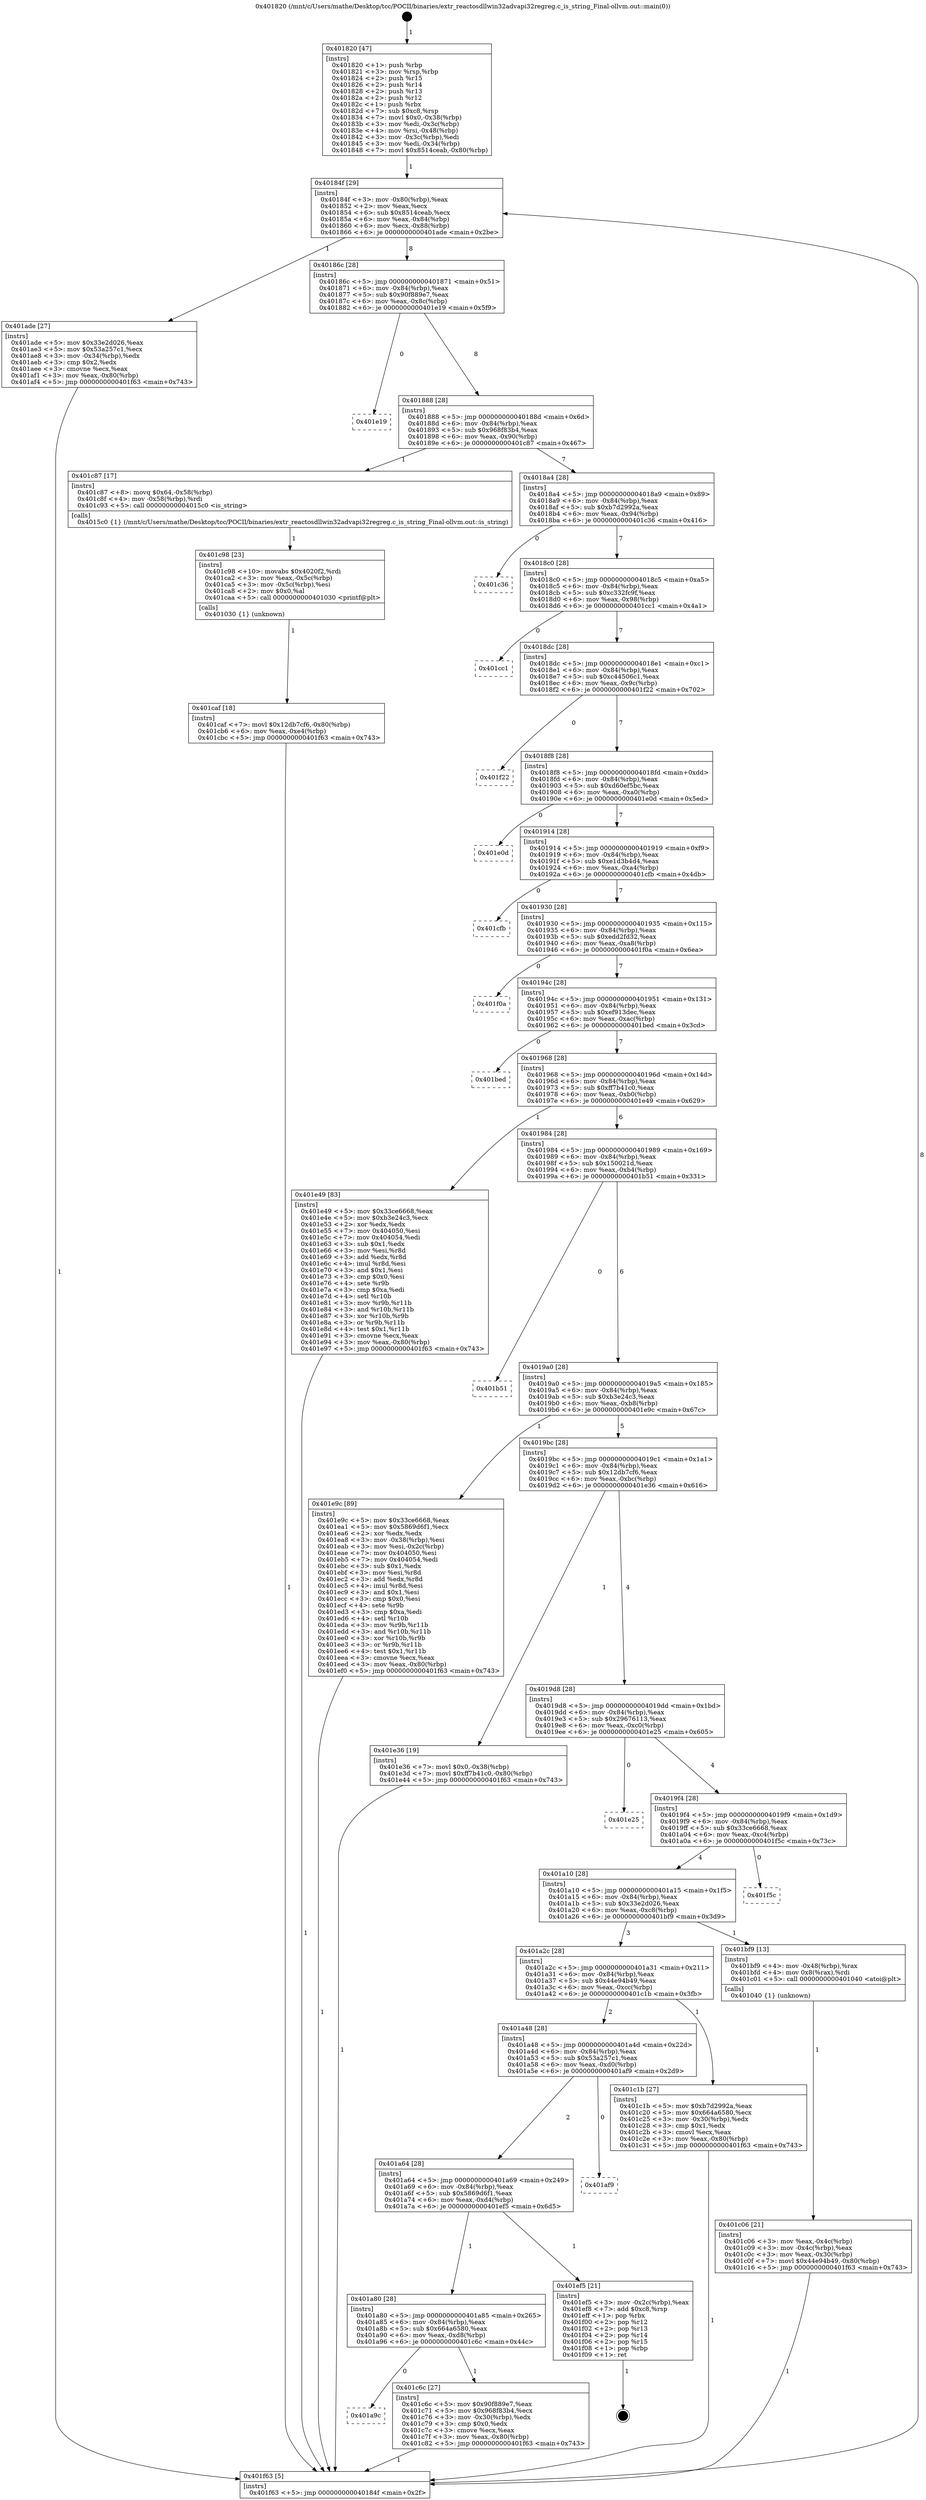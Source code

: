 digraph "0x401820" {
  label = "0x401820 (/mnt/c/Users/mathe/Desktop/tcc/POCII/binaries/extr_reactosdllwin32advapi32regreg.c_is_string_Final-ollvm.out::main(0))"
  labelloc = "t"
  node[shape=record]

  Entry [label="",width=0.3,height=0.3,shape=circle,fillcolor=black,style=filled]
  "0x40184f" [label="{
     0x40184f [29]\l
     | [instrs]\l
     &nbsp;&nbsp;0x40184f \<+3\>: mov -0x80(%rbp),%eax\l
     &nbsp;&nbsp;0x401852 \<+2\>: mov %eax,%ecx\l
     &nbsp;&nbsp;0x401854 \<+6\>: sub $0x8514ceab,%ecx\l
     &nbsp;&nbsp;0x40185a \<+6\>: mov %eax,-0x84(%rbp)\l
     &nbsp;&nbsp;0x401860 \<+6\>: mov %ecx,-0x88(%rbp)\l
     &nbsp;&nbsp;0x401866 \<+6\>: je 0000000000401ade \<main+0x2be\>\l
  }"]
  "0x401ade" [label="{
     0x401ade [27]\l
     | [instrs]\l
     &nbsp;&nbsp;0x401ade \<+5\>: mov $0x33e2d026,%eax\l
     &nbsp;&nbsp;0x401ae3 \<+5\>: mov $0x53a257c1,%ecx\l
     &nbsp;&nbsp;0x401ae8 \<+3\>: mov -0x34(%rbp),%edx\l
     &nbsp;&nbsp;0x401aeb \<+3\>: cmp $0x2,%edx\l
     &nbsp;&nbsp;0x401aee \<+3\>: cmovne %ecx,%eax\l
     &nbsp;&nbsp;0x401af1 \<+3\>: mov %eax,-0x80(%rbp)\l
     &nbsp;&nbsp;0x401af4 \<+5\>: jmp 0000000000401f63 \<main+0x743\>\l
  }"]
  "0x40186c" [label="{
     0x40186c [28]\l
     | [instrs]\l
     &nbsp;&nbsp;0x40186c \<+5\>: jmp 0000000000401871 \<main+0x51\>\l
     &nbsp;&nbsp;0x401871 \<+6\>: mov -0x84(%rbp),%eax\l
     &nbsp;&nbsp;0x401877 \<+5\>: sub $0x90f889e7,%eax\l
     &nbsp;&nbsp;0x40187c \<+6\>: mov %eax,-0x8c(%rbp)\l
     &nbsp;&nbsp;0x401882 \<+6\>: je 0000000000401e19 \<main+0x5f9\>\l
  }"]
  "0x401f63" [label="{
     0x401f63 [5]\l
     | [instrs]\l
     &nbsp;&nbsp;0x401f63 \<+5\>: jmp 000000000040184f \<main+0x2f\>\l
  }"]
  "0x401820" [label="{
     0x401820 [47]\l
     | [instrs]\l
     &nbsp;&nbsp;0x401820 \<+1\>: push %rbp\l
     &nbsp;&nbsp;0x401821 \<+3\>: mov %rsp,%rbp\l
     &nbsp;&nbsp;0x401824 \<+2\>: push %r15\l
     &nbsp;&nbsp;0x401826 \<+2\>: push %r14\l
     &nbsp;&nbsp;0x401828 \<+2\>: push %r13\l
     &nbsp;&nbsp;0x40182a \<+2\>: push %r12\l
     &nbsp;&nbsp;0x40182c \<+1\>: push %rbx\l
     &nbsp;&nbsp;0x40182d \<+7\>: sub $0xc8,%rsp\l
     &nbsp;&nbsp;0x401834 \<+7\>: movl $0x0,-0x38(%rbp)\l
     &nbsp;&nbsp;0x40183b \<+3\>: mov %edi,-0x3c(%rbp)\l
     &nbsp;&nbsp;0x40183e \<+4\>: mov %rsi,-0x48(%rbp)\l
     &nbsp;&nbsp;0x401842 \<+3\>: mov -0x3c(%rbp),%edi\l
     &nbsp;&nbsp;0x401845 \<+3\>: mov %edi,-0x34(%rbp)\l
     &nbsp;&nbsp;0x401848 \<+7\>: movl $0x8514ceab,-0x80(%rbp)\l
  }"]
  Exit [label="",width=0.3,height=0.3,shape=circle,fillcolor=black,style=filled,peripheries=2]
  "0x401e19" [label="{
     0x401e19\l
  }", style=dashed]
  "0x401888" [label="{
     0x401888 [28]\l
     | [instrs]\l
     &nbsp;&nbsp;0x401888 \<+5\>: jmp 000000000040188d \<main+0x6d\>\l
     &nbsp;&nbsp;0x40188d \<+6\>: mov -0x84(%rbp),%eax\l
     &nbsp;&nbsp;0x401893 \<+5\>: sub $0x968f83b4,%eax\l
     &nbsp;&nbsp;0x401898 \<+6\>: mov %eax,-0x90(%rbp)\l
     &nbsp;&nbsp;0x40189e \<+6\>: je 0000000000401c87 \<main+0x467\>\l
  }"]
  "0x401caf" [label="{
     0x401caf [18]\l
     | [instrs]\l
     &nbsp;&nbsp;0x401caf \<+7\>: movl $0x12db7cf6,-0x80(%rbp)\l
     &nbsp;&nbsp;0x401cb6 \<+6\>: mov %eax,-0xe4(%rbp)\l
     &nbsp;&nbsp;0x401cbc \<+5\>: jmp 0000000000401f63 \<main+0x743\>\l
  }"]
  "0x401c87" [label="{
     0x401c87 [17]\l
     | [instrs]\l
     &nbsp;&nbsp;0x401c87 \<+8\>: movq $0x64,-0x58(%rbp)\l
     &nbsp;&nbsp;0x401c8f \<+4\>: mov -0x58(%rbp),%rdi\l
     &nbsp;&nbsp;0x401c93 \<+5\>: call 00000000004015c0 \<is_string\>\l
     | [calls]\l
     &nbsp;&nbsp;0x4015c0 \{1\} (/mnt/c/Users/mathe/Desktop/tcc/POCII/binaries/extr_reactosdllwin32advapi32regreg.c_is_string_Final-ollvm.out::is_string)\l
  }"]
  "0x4018a4" [label="{
     0x4018a4 [28]\l
     | [instrs]\l
     &nbsp;&nbsp;0x4018a4 \<+5\>: jmp 00000000004018a9 \<main+0x89\>\l
     &nbsp;&nbsp;0x4018a9 \<+6\>: mov -0x84(%rbp),%eax\l
     &nbsp;&nbsp;0x4018af \<+5\>: sub $0xb7d2992a,%eax\l
     &nbsp;&nbsp;0x4018b4 \<+6\>: mov %eax,-0x94(%rbp)\l
     &nbsp;&nbsp;0x4018ba \<+6\>: je 0000000000401c36 \<main+0x416\>\l
  }"]
  "0x401c98" [label="{
     0x401c98 [23]\l
     | [instrs]\l
     &nbsp;&nbsp;0x401c98 \<+10\>: movabs $0x4020f2,%rdi\l
     &nbsp;&nbsp;0x401ca2 \<+3\>: mov %eax,-0x5c(%rbp)\l
     &nbsp;&nbsp;0x401ca5 \<+3\>: mov -0x5c(%rbp),%esi\l
     &nbsp;&nbsp;0x401ca8 \<+2\>: mov $0x0,%al\l
     &nbsp;&nbsp;0x401caa \<+5\>: call 0000000000401030 \<printf@plt\>\l
     | [calls]\l
     &nbsp;&nbsp;0x401030 \{1\} (unknown)\l
  }"]
  "0x401c36" [label="{
     0x401c36\l
  }", style=dashed]
  "0x4018c0" [label="{
     0x4018c0 [28]\l
     | [instrs]\l
     &nbsp;&nbsp;0x4018c0 \<+5\>: jmp 00000000004018c5 \<main+0xa5\>\l
     &nbsp;&nbsp;0x4018c5 \<+6\>: mov -0x84(%rbp),%eax\l
     &nbsp;&nbsp;0x4018cb \<+5\>: sub $0xc332fc9f,%eax\l
     &nbsp;&nbsp;0x4018d0 \<+6\>: mov %eax,-0x98(%rbp)\l
     &nbsp;&nbsp;0x4018d6 \<+6\>: je 0000000000401cc1 \<main+0x4a1\>\l
  }"]
  "0x401a9c" [label="{
     0x401a9c\l
  }", style=dashed]
  "0x401cc1" [label="{
     0x401cc1\l
  }", style=dashed]
  "0x4018dc" [label="{
     0x4018dc [28]\l
     | [instrs]\l
     &nbsp;&nbsp;0x4018dc \<+5\>: jmp 00000000004018e1 \<main+0xc1\>\l
     &nbsp;&nbsp;0x4018e1 \<+6\>: mov -0x84(%rbp),%eax\l
     &nbsp;&nbsp;0x4018e7 \<+5\>: sub $0xc44506c1,%eax\l
     &nbsp;&nbsp;0x4018ec \<+6\>: mov %eax,-0x9c(%rbp)\l
     &nbsp;&nbsp;0x4018f2 \<+6\>: je 0000000000401f22 \<main+0x702\>\l
  }"]
  "0x401c6c" [label="{
     0x401c6c [27]\l
     | [instrs]\l
     &nbsp;&nbsp;0x401c6c \<+5\>: mov $0x90f889e7,%eax\l
     &nbsp;&nbsp;0x401c71 \<+5\>: mov $0x968f83b4,%ecx\l
     &nbsp;&nbsp;0x401c76 \<+3\>: mov -0x30(%rbp),%edx\l
     &nbsp;&nbsp;0x401c79 \<+3\>: cmp $0x0,%edx\l
     &nbsp;&nbsp;0x401c7c \<+3\>: cmove %ecx,%eax\l
     &nbsp;&nbsp;0x401c7f \<+3\>: mov %eax,-0x80(%rbp)\l
     &nbsp;&nbsp;0x401c82 \<+5\>: jmp 0000000000401f63 \<main+0x743\>\l
  }"]
  "0x401f22" [label="{
     0x401f22\l
  }", style=dashed]
  "0x4018f8" [label="{
     0x4018f8 [28]\l
     | [instrs]\l
     &nbsp;&nbsp;0x4018f8 \<+5\>: jmp 00000000004018fd \<main+0xdd\>\l
     &nbsp;&nbsp;0x4018fd \<+6\>: mov -0x84(%rbp),%eax\l
     &nbsp;&nbsp;0x401903 \<+5\>: sub $0xd60ef5bc,%eax\l
     &nbsp;&nbsp;0x401908 \<+6\>: mov %eax,-0xa0(%rbp)\l
     &nbsp;&nbsp;0x40190e \<+6\>: je 0000000000401e0d \<main+0x5ed\>\l
  }"]
  "0x401a80" [label="{
     0x401a80 [28]\l
     | [instrs]\l
     &nbsp;&nbsp;0x401a80 \<+5\>: jmp 0000000000401a85 \<main+0x265\>\l
     &nbsp;&nbsp;0x401a85 \<+6\>: mov -0x84(%rbp),%eax\l
     &nbsp;&nbsp;0x401a8b \<+5\>: sub $0x664a6580,%eax\l
     &nbsp;&nbsp;0x401a90 \<+6\>: mov %eax,-0xd8(%rbp)\l
     &nbsp;&nbsp;0x401a96 \<+6\>: je 0000000000401c6c \<main+0x44c\>\l
  }"]
  "0x401e0d" [label="{
     0x401e0d\l
  }", style=dashed]
  "0x401914" [label="{
     0x401914 [28]\l
     | [instrs]\l
     &nbsp;&nbsp;0x401914 \<+5\>: jmp 0000000000401919 \<main+0xf9\>\l
     &nbsp;&nbsp;0x401919 \<+6\>: mov -0x84(%rbp),%eax\l
     &nbsp;&nbsp;0x40191f \<+5\>: sub $0xe1d3b4d4,%eax\l
     &nbsp;&nbsp;0x401924 \<+6\>: mov %eax,-0xa4(%rbp)\l
     &nbsp;&nbsp;0x40192a \<+6\>: je 0000000000401cfb \<main+0x4db\>\l
  }"]
  "0x401ef5" [label="{
     0x401ef5 [21]\l
     | [instrs]\l
     &nbsp;&nbsp;0x401ef5 \<+3\>: mov -0x2c(%rbp),%eax\l
     &nbsp;&nbsp;0x401ef8 \<+7\>: add $0xc8,%rsp\l
     &nbsp;&nbsp;0x401eff \<+1\>: pop %rbx\l
     &nbsp;&nbsp;0x401f00 \<+2\>: pop %r12\l
     &nbsp;&nbsp;0x401f02 \<+2\>: pop %r13\l
     &nbsp;&nbsp;0x401f04 \<+2\>: pop %r14\l
     &nbsp;&nbsp;0x401f06 \<+2\>: pop %r15\l
     &nbsp;&nbsp;0x401f08 \<+1\>: pop %rbp\l
     &nbsp;&nbsp;0x401f09 \<+1\>: ret\l
  }"]
  "0x401cfb" [label="{
     0x401cfb\l
  }", style=dashed]
  "0x401930" [label="{
     0x401930 [28]\l
     | [instrs]\l
     &nbsp;&nbsp;0x401930 \<+5\>: jmp 0000000000401935 \<main+0x115\>\l
     &nbsp;&nbsp;0x401935 \<+6\>: mov -0x84(%rbp),%eax\l
     &nbsp;&nbsp;0x40193b \<+5\>: sub $0xedd2fd32,%eax\l
     &nbsp;&nbsp;0x401940 \<+6\>: mov %eax,-0xa8(%rbp)\l
     &nbsp;&nbsp;0x401946 \<+6\>: je 0000000000401f0a \<main+0x6ea\>\l
  }"]
  "0x401a64" [label="{
     0x401a64 [28]\l
     | [instrs]\l
     &nbsp;&nbsp;0x401a64 \<+5\>: jmp 0000000000401a69 \<main+0x249\>\l
     &nbsp;&nbsp;0x401a69 \<+6\>: mov -0x84(%rbp),%eax\l
     &nbsp;&nbsp;0x401a6f \<+5\>: sub $0x5869d6f1,%eax\l
     &nbsp;&nbsp;0x401a74 \<+6\>: mov %eax,-0xd4(%rbp)\l
     &nbsp;&nbsp;0x401a7a \<+6\>: je 0000000000401ef5 \<main+0x6d5\>\l
  }"]
  "0x401f0a" [label="{
     0x401f0a\l
  }", style=dashed]
  "0x40194c" [label="{
     0x40194c [28]\l
     | [instrs]\l
     &nbsp;&nbsp;0x40194c \<+5\>: jmp 0000000000401951 \<main+0x131\>\l
     &nbsp;&nbsp;0x401951 \<+6\>: mov -0x84(%rbp),%eax\l
     &nbsp;&nbsp;0x401957 \<+5\>: sub $0xef913dec,%eax\l
     &nbsp;&nbsp;0x40195c \<+6\>: mov %eax,-0xac(%rbp)\l
     &nbsp;&nbsp;0x401962 \<+6\>: je 0000000000401bed \<main+0x3cd\>\l
  }"]
  "0x401af9" [label="{
     0x401af9\l
  }", style=dashed]
  "0x401bed" [label="{
     0x401bed\l
  }", style=dashed]
  "0x401968" [label="{
     0x401968 [28]\l
     | [instrs]\l
     &nbsp;&nbsp;0x401968 \<+5\>: jmp 000000000040196d \<main+0x14d\>\l
     &nbsp;&nbsp;0x40196d \<+6\>: mov -0x84(%rbp),%eax\l
     &nbsp;&nbsp;0x401973 \<+5\>: sub $0xff7b41c0,%eax\l
     &nbsp;&nbsp;0x401978 \<+6\>: mov %eax,-0xb0(%rbp)\l
     &nbsp;&nbsp;0x40197e \<+6\>: je 0000000000401e49 \<main+0x629\>\l
  }"]
  "0x401a48" [label="{
     0x401a48 [28]\l
     | [instrs]\l
     &nbsp;&nbsp;0x401a48 \<+5\>: jmp 0000000000401a4d \<main+0x22d\>\l
     &nbsp;&nbsp;0x401a4d \<+6\>: mov -0x84(%rbp),%eax\l
     &nbsp;&nbsp;0x401a53 \<+5\>: sub $0x53a257c1,%eax\l
     &nbsp;&nbsp;0x401a58 \<+6\>: mov %eax,-0xd0(%rbp)\l
     &nbsp;&nbsp;0x401a5e \<+6\>: je 0000000000401af9 \<main+0x2d9\>\l
  }"]
  "0x401e49" [label="{
     0x401e49 [83]\l
     | [instrs]\l
     &nbsp;&nbsp;0x401e49 \<+5\>: mov $0x33ce6668,%eax\l
     &nbsp;&nbsp;0x401e4e \<+5\>: mov $0xb3e24c3,%ecx\l
     &nbsp;&nbsp;0x401e53 \<+2\>: xor %edx,%edx\l
     &nbsp;&nbsp;0x401e55 \<+7\>: mov 0x404050,%esi\l
     &nbsp;&nbsp;0x401e5c \<+7\>: mov 0x404054,%edi\l
     &nbsp;&nbsp;0x401e63 \<+3\>: sub $0x1,%edx\l
     &nbsp;&nbsp;0x401e66 \<+3\>: mov %esi,%r8d\l
     &nbsp;&nbsp;0x401e69 \<+3\>: add %edx,%r8d\l
     &nbsp;&nbsp;0x401e6c \<+4\>: imul %r8d,%esi\l
     &nbsp;&nbsp;0x401e70 \<+3\>: and $0x1,%esi\l
     &nbsp;&nbsp;0x401e73 \<+3\>: cmp $0x0,%esi\l
     &nbsp;&nbsp;0x401e76 \<+4\>: sete %r9b\l
     &nbsp;&nbsp;0x401e7a \<+3\>: cmp $0xa,%edi\l
     &nbsp;&nbsp;0x401e7d \<+4\>: setl %r10b\l
     &nbsp;&nbsp;0x401e81 \<+3\>: mov %r9b,%r11b\l
     &nbsp;&nbsp;0x401e84 \<+3\>: and %r10b,%r11b\l
     &nbsp;&nbsp;0x401e87 \<+3\>: xor %r10b,%r9b\l
     &nbsp;&nbsp;0x401e8a \<+3\>: or %r9b,%r11b\l
     &nbsp;&nbsp;0x401e8d \<+4\>: test $0x1,%r11b\l
     &nbsp;&nbsp;0x401e91 \<+3\>: cmovne %ecx,%eax\l
     &nbsp;&nbsp;0x401e94 \<+3\>: mov %eax,-0x80(%rbp)\l
     &nbsp;&nbsp;0x401e97 \<+5\>: jmp 0000000000401f63 \<main+0x743\>\l
  }"]
  "0x401984" [label="{
     0x401984 [28]\l
     | [instrs]\l
     &nbsp;&nbsp;0x401984 \<+5\>: jmp 0000000000401989 \<main+0x169\>\l
     &nbsp;&nbsp;0x401989 \<+6\>: mov -0x84(%rbp),%eax\l
     &nbsp;&nbsp;0x40198f \<+5\>: sub $0x150021d,%eax\l
     &nbsp;&nbsp;0x401994 \<+6\>: mov %eax,-0xb4(%rbp)\l
     &nbsp;&nbsp;0x40199a \<+6\>: je 0000000000401b51 \<main+0x331\>\l
  }"]
  "0x401c1b" [label="{
     0x401c1b [27]\l
     | [instrs]\l
     &nbsp;&nbsp;0x401c1b \<+5\>: mov $0xb7d2992a,%eax\l
     &nbsp;&nbsp;0x401c20 \<+5\>: mov $0x664a6580,%ecx\l
     &nbsp;&nbsp;0x401c25 \<+3\>: mov -0x30(%rbp),%edx\l
     &nbsp;&nbsp;0x401c28 \<+3\>: cmp $0x1,%edx\l
     &nbsp;&nbsp;0x401c2b \<+3\>: cmovl %ecx,%eax\l
     &nbsp;&nbsp;0x401c2e \<+3\>: mov %eax,-0x80(%rbp)\l
     &nbsp;&nbsp;0x401c31 \<+5\>: jmp 0000000000401f63 \<main+0x743\>\l
  }"]
  "0x401b51" [label="{
     0x401b51\l
  }", style=dashed]
  "0x4019a0" [label="{
     0x4019a0 [28]\l
     | [instrs]\l
     &nbsp;&nbsp;0x4019a0 \<+5\>: jmp 00000000004019a5 \<main+0x185\>\l
     &nbsp;&nbsp;0x4019a5 \<+6\>: mov -0x84(%rbp),%eax\l
     &nbsp;&nbsp;0x4019ab \<+5\>: sub $0xb3e24c3,%eax\l
     &nbsp;&nbsp;0x4019b0 \<+6\>: mov %eax,-0xb8(%rbp)\l
     &nbsp;&nbsp;0x4019b6 \<+6\>: je 0000000000401e9c \<main+0x67c\>\l
  }"]
  "0x401c06" [label="{
     0x401c06 [21]\l
     | [instrs]\l
     &nbsp;&nbsp;0x401c06 \<+3\>: mov %eax,-0x4c(%rbp)\l
     &nbsp;&nbsp;0x401c09 \<+3\>: mov -0x4c(%rbp),%eax\l
     &nbsp;&nbsp;0x401c0c \<+3\>: mov %eax,-0x30(%rbp)\l
     &nbsp;&nbsp;0x401c0f \<+7\>: movl $0x44e94b49,-0x80(%rbp)\l
     &nbsp;&nbsp;0x401c16 \<+5\>: jmp 0000000000401f63 \<main+0x743\>\l
  }"]
  "0x401e9c" [label="{
     0x401e9c [89]\l
     | [instrs]\l
     &nbsp;&nbsp;0x401e9c \<+5\>: mov $0x33ce6668,%eax\l
     &nbsp;&nbsp;0x401ea1 \<+5\>: mov $0x5869d6f1,%ecx\l
     &nbsp;&nbsp;0x401ea6 \<+2\>: xor %edx,%edx\l
     &nbsp;&nbsp;0x401ea8 \<+3\>: mov -0x38(%rbp),%esi\l
     &nbsp;&nbsp;0x401eab \<+3\>: mov %esi,-0x2c(%rbp)\l
     &nbsp;&nbsp;0x401eae \<+7\>: mov 0x404050,%esi\l
     &nbsp;&nbsp;0x401eb5 \<+7\>: mov 0x404054,%edi\l
     &nbsp;&nbsp;0x401ebc \<+3\>: sub $0x1,%edx\l
     &nbsp;&nbsp;0x401ebf \<+3\>: mov %esi,%r8d\l
     &nbsp;&nbsp;0x401ec2 \<+3\>: add %edx,%r8d\l
     &nbsp;&nbsp;0x401ec5 \<+4\>: imul %r8d,%esi\l
     &nbsp;&nbsp;0x401ec9 \<+3\>: and $0x1,%esi\l
     &nbsp;&nbsp;0x401ecc \<+3\>: cmp $0x0,%esi\l
     &nbsp;&nbsp;0x401ecf \<+4\>: sete %r9b\l
     &nbsp;&nbsp;0x401ed3 \<+3\>: cmp $0xa,%edi\l
     &nbsp;&nbsp;0x401ed6 \<+4\>: setl %r10b\l
     &nbsp;&nbsp;0x401eda \<+3\>: mov %r9b,%r11b\l
     &nbsp;&nbsp;0x401edd \<+3\>: and %r10b,%r11b\l
     &nbsp;&nbsp;0x401ee0 \<+3\>: xor %r10b,%r9b\l
     &nbsp;&nbsp;0x401ee3 \<+3\>: or %r9b,%r11b\l
     &nbsp;&nbsp;0x401ee6 \<+4\>: test $0x1,%r11b\l
     &nbsp;&nbsp;0x401eea \<+3\>: cmovne %ecx,%eax\l
     &nbsp;&nbsp;0x401eed \<+3\>: mov %eax,-0x80(%rbp)\l
     &nbsp;&nbsp;0x401ef0 \<+5\>: jmp 0000000000401f63 \<main+0x743\>\l
  }"]
  "0x4019bc" [label="{
     0x4019bc [28]\l
     | [instrs]\l
     &nbsp;&nbsp;0x4019bc \<+5\>: jmp 00000000004019c1 \<main+0x1a1\>\l
     &nbsp;&nbsp;0x4019c1 \<+6\>: mov -0x84(%rbp),%eax\l
     &nbsp;&nbsp;0x4019c7 \<+5\>: sub $0x12db7cf6,%eax\l
     &nbsp;&nbsp;0x4019cc \<+6\>: mov %eax,-0xbc(%rbp)\l
     &nbsp;&nbsp;0x4019d2 \<+6\>: je 0000000000401e36 \<main+0x616\>\l
  }"]
  "0x401a2c" [label="{
     0x401a2c [28]\l
     | [instrs]\l
     &nbsp;&nbsp;0x401a2c \<+5\>: jmp 0000000000401a31 \<main+0x211\>\l
     &nbsp;&nbsp;0x401a31 \<+6\>: mov -0x84(%rbp),%eax\l
     &nbsp;&nbsp;0x401a37 \<+5\>: sub $0x44e94b49,%eax\l
     &nbsp;&nbsp;0x401a3c \<+6\>: mov %eax,-0xcc(%rbp)\l
     &nbsp;&nbsp;0x401a42 \<+6\>: je 0000000000401c1b \<main+0x3fb\>\l
  }"]
  "0x401e36" [label="{
     0x401e36 [19]\l
     | [instrs]\l
     &nbsp;&nbsp;0x401e36 \<+7\>: movl $0x0,-0x38(%rbp)\l
     &nbsp;&nbsp;0x401e3d \<+7\>: movl $0xff7b41c0,-0x80(%rbp)\l
     &nbsp;&nbsp;0x401e44 \<+5\>: jmp 0000000000401f63 \<main+0x743\>\l
  }"]
  "0x4019d8" [label="{
     0x4019d8 [28]\l
     | [instrs]\l
     &nbsp;&nbsp;0x4019d8 \<+5\>: jmp 00000000004019dd \<main+0x1bd\>\l
     &nbsp;&nbsp;0x4019dd \<+6\>: mov -0x84(%rbp),%eax\l
     &nbsp;&nbsp;0x4019e3 \<+5\>: sub $0x29676113,%eax\l
     &nbsp;&nbsp;0x4019e8 \<+6\>: mov %eax,-0xc0(%rbp)\l
     &nbsp;&nbsp;0x4019ee \<+6\>: je 0000000000401e25 \<main+0x605\>\l
  }"]
  "0x401bf9" [label="{
     0x401bf9 [13]\l
     | [instrs]\l
     &nbsp;&nbsp;0x401bf9 \<+4\>: mov -0x48(%rbp),%rax\l
     &nbsp;&nbsp;0x401bfd \<+4\>: mov 0x8(%rax),%rdi\l
     &nbsp;&nbsp;0x401c01 \<+5\>: call 0000000000401040 \<atoi@plt\>\l
     | [calls]\l
     &nbsp;&nbsp;0x401040 \{1\} (unknown)\l
  }"]
  "0x401e25" [label="{
     0x401e25\l
  }", style=dashed]
  "0x4019f4" [label="{
     0x4019f4 [28]\l
     | [instrs]\l
     &nbsp;&nbsp;0x4019f4 \<+5\>: jmp 00000000004019f9 \<main+0x1d9\>\l
     &nbsp;&nbsp;0x4019f9 \<+6\>: mov -0x84(%rbp),%eax\l
     &nbsp;&nbsp;0x4019ff \<+5\>: sub $0x33ce6668,%eax\l
     &nbsp;&nbsp;0x401a04 \<+6\>: mov %eax,-0xc4(%rbp)\l
     &nbsp;&nbsp;0x401a0a \<+6\>: je 0000000000401f5c \<main+0x73c\>\l
  }"]
  "0x401a10" [label="{
     0x401a10 [28]\l
     | [instrs]\l
     &nbsp;&nbsp;0x401a10 \<+5\>: jmp 0000000000401a15 \<main+0x1f5\>\l
     &nbsp;&nbsp;0x401a15 \<+6\>: mov -0x84(%rbp),%eax\l
     &nbsp;&nbsp;0x401a1b \<+5\>: sub $0x33e2d026,%eax\l
     &nbsp;&nbsp;0x401a20 \<+6\>: mov %eax,-0xc8(%rbp)\l
     &nbsp;&nbsp;0x401a26 \<+6\>: je 0000000000401bf9 \<main+0x3d9\>\l
  }"]
  "0x401f5c" [label="{
     0x401f5c\l
  }", style=dashed]
  Entry -> "0x401820" [label=" 1"]
  "0x40184f" -> "0x401ade" [label=" 1"]
  "0x40184f" -> "0x40186c" [label=" 8"]
  "0x401ade" -> "0x401f63" [label=" 1"]
  "0x401820" -> "0x40184f" [label=" 1"]
  "0x401f63" -> "0x40184f" [label=" 8"]
  "0x401ef5" -> Exit [label=" 1"]
  "0x40186c" -> "0x401e19" [label=" 0"]
  "0x40186c" -> "0x401888" [label=" 8"]
  "0x401e9c" -> "0x401f63" [label=" 1"]
  "0x401888" -> "0x401c87" [label=" 1"]
  "0x401888" -> "0x4018a4" [label=" 7"]
  "0x401e49" -> "0x401f63" [label=" 1"]
  "0x4018a4" -> "0x401c36" [label=" 0"]
  "0x4018a4" -> "0x4018c0" [label=" 7"]
  "0x401e36" -> "0x401f63" [label=" 1"]
  "0x4018c0" -> "0x401cc1" [label=" 0"]
  "0x4018c0" -> "0x4018dc" [label=" 7"]
  "0x401caf" -> "0x401f63" [label=" 1"]
  "0x4018dc" -> "0x401f22" [label=" 0"]
  "0x4018dc" -> "0x4018f8" [label=" 7"]
  "0x401c98" -> "0x401caf" [label=" 1"]
  "0x4018f8" -> "0x401e0d" [label=" 0"]
  "0x4018f8" -> "0x401914" [label=" 7"]
  "0x401c6c" -> "0x401f63" [label=" 1"]
  "0x401914" -> "0x401cfb" [label=" 0"]
  "0x401914" -> "0x401930" [label=" 7"]
  "0x401a80" -> "0x401a9c" [label=" 0"]
  "0x401930" -> "0x401f0a" [label=" 0"]
  "0x401930" -> "0x40194c" [label=" 7"]
  "0x401c87" -> "0x401c98" [label=" 1"]
  "0x40194c" -> "0x401bed" [label=" 0"]
  "0x40194c" -> "0x401968" [label=" 7"]
  "0x401a64" -> "0x401a80" [label=" 1"]
  "0x401968" -> "0x401e49" [label=" 1"]
  "0x401968" -> "0x401984" [label=" 6"]
  "0x401a80" -> "0x401c6c" [label=" 1"]
  "0x401984" -> "0x401b51" [label=" 0"]
  "0x401984" -> "0x4019a0" [label=" 6"]
  "0x401a48" -> "0x401a64" [label=" 2"]
  "0x4019a0" -> "0x401e9c" [label=" 1"]
  "0x4019a0" -> "0x4019bc" [label=" 5"]
  "0x401a64" -> "0x401ef5" [label=" 1"]
  "0x4019bc" -> "0x401e36" [label=" 1"]
  "0x4019bc" -> "0x4019d8" [label=" 4"]
  "0x401c1b" -> "0x401f63" [label=" 1"]
  "0x4019d8" -> "0x401e25" [label=" 0"]
  "0x4019d8" -> "0x4019f4" [label=" 4"]
  "0x401a2c" -> "0x401a48" [label=" 2"]
  "0x4019f4" -> "0x401f5c" [label=" 0"]
  "0x4019f4" -> "0x401a10" [label=" 4"]
  "0x401a2c" -> "0x401c1b" [label=" 1"]
  "0x401a10" -> "0x401bf9" [label=" 1"]
  "0x401a10" -> "0x401a2c" [label=" 3"]
  "0x401bf9" -> "0x401c06" [label=" 1"]
  "0x401c06" -> "0x401f63" [label=" 1"]
  "0x401a48" -> "0x401af9" [label=" 0"]
}
